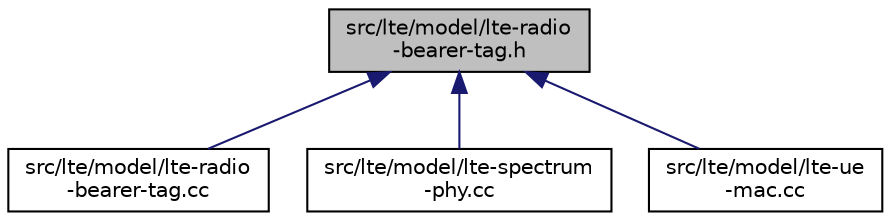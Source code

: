 digraph "src/lte/model/lte-radio-bearer-tag.h"
{
 // LATEX_PDF_SIZE
  edge [fontname="Helvetica",fontsize="10",labelfontname="Helvetica",labelfontsize="10"];
  node [fontname="Helvetica",fontsize="10",shape=record];
  Node1 [label="src/lte/model/lte-radio\l-bearer-tag.h",height=0.2,width=0.4,color="black", fillcolor="grey75", style="filled", fontcolor="black",tooltip=" "];
  Node1 -> Node2 [dir="back",color="midnightblue",fontsize="10",style="solid",fontname="Helvetica"];
  Node2 [label="src/lte/model/lte-radio\l-bearer-tag.cc",height=0.2,width=0.4,color="black", fillcolor="white", style="filled",URL="$lte-radio-bearer-tag_8cc.html",tooltip=" "];
  Node1 -> Node3 [dir="back",color="midnightblue",fontsize="10",style="solid",fontname="Helvetica"];
  Node3 [label="src/lte/model/lte-spectrum\l-phy.cc",height=0.2,width=0.4,color="black", fillcolor="white", style="filled",URL="$lte-spectrum-phy_8cc.html",tooltip=" "];
  Node1 -> Node4 [dir="back",color="midnightblue",fontsize="10",style="solid",fontname="Helvetica"];
  Node4 [label="src/lte/model/lte-ue\l-mac.cc",height=0.2,width=0.4,color="black", fillcolor="white", style="filled",URL="$lte-ue-mac_8cc.html",tooltip=" "];
}
